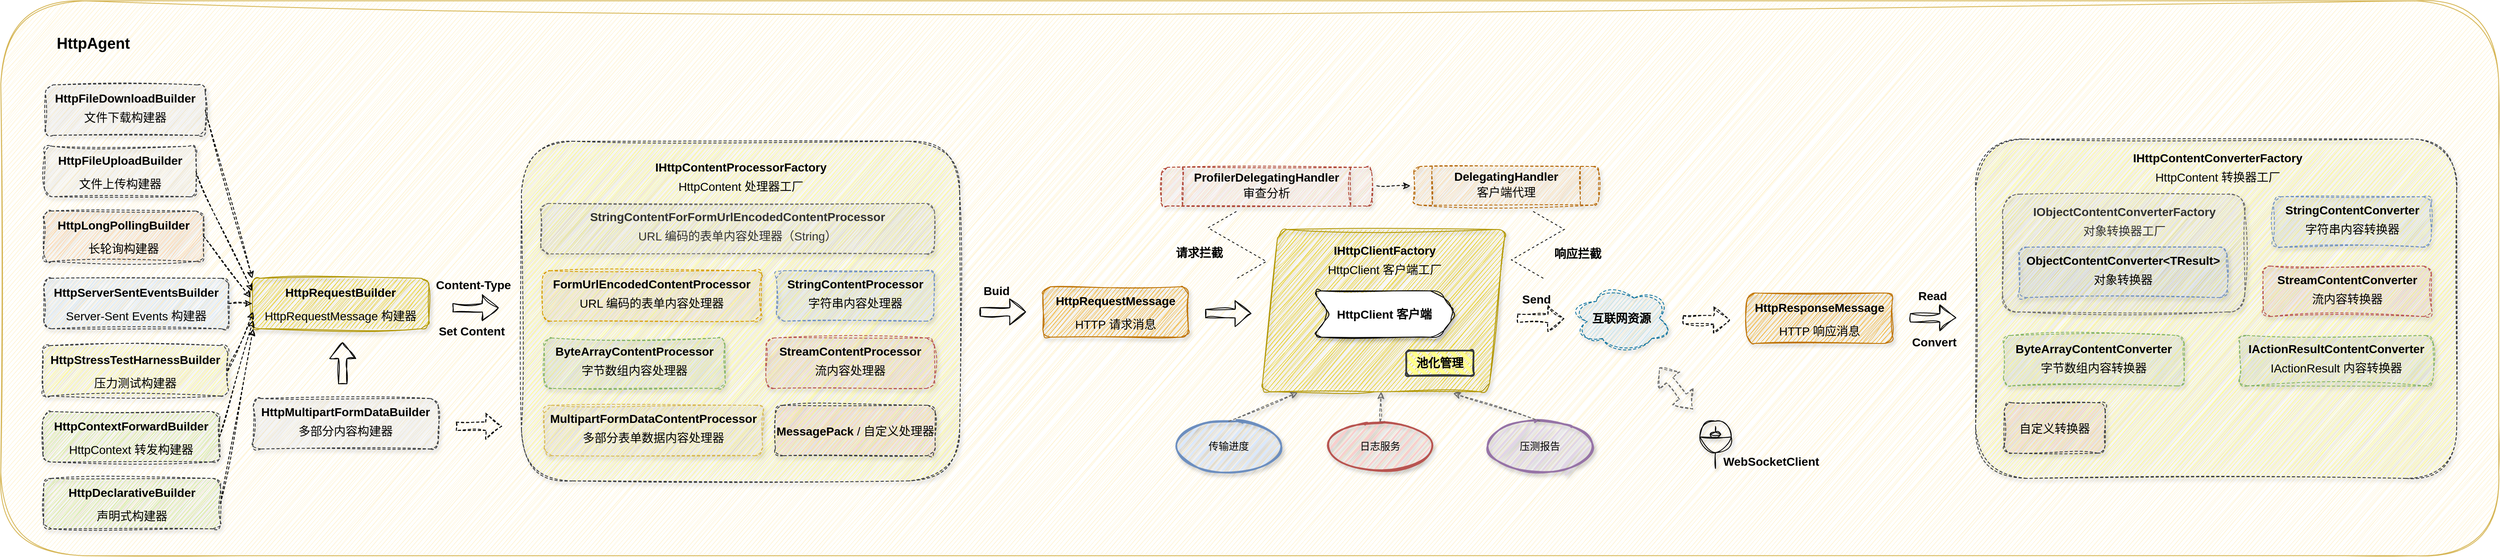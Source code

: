 <mxfile version="24.7.17">
  <diagram name="第 1 页" id="MidELUbckxybCgodSF5H">
    <mxGraphModel dx="4225" dy="2356" grid="1" gridSize="10" guides="1" tooltips="1" connect="1" arrows="1" fold="1" page="1" pageScale="1" pageWidth="827" pageHeight="1169" math="0" shadow="0">
      <root>
        <mxCell id="0" />
        <mxCell id="1" parent="0" />
        <mxCell id="ZTVas6iXDJ7H-JZrCOrF-97" value="" style="rounded=1;whiteSpace=wrap;html=1;sketch=1;curveFitting=1;jiggle=2;fillColor=#fff2cc;strokeColor=#d6b656;" parent="1" vertex="1">
          <mxGeometry x="-500" y="-30" width="2970" height="660" as="geometry" />
        </mxCell>
        <mxCell id="ZTVas6iXDJ7H-JZrCOrF-67" value="" style="rounded=1;whiteSpace=wrap;html=1;fontSize=14;fontStyle=1;labelBackgroundColor=none;glass=0;shadow=1;sketch=1;curveFitting=1;jiggle=2;dashed=1;fillColor=#ffff88;strokeColor=#36393d;" parent="1" vertex="1">
          <mxGeometry x="1848" y="134.5" width="572" height="403.5" as="geometry" />
        </mxCell>
        <mxCell id="vcy5s2Z9tWZKHlSCrvEx-1" value="&lt;div style=&quot;line-height: 200%;&quot;&gt;&lt;br&gt;&lt;/div&gt;" style="rounded=1;whiteSpace=wrap;html=1;fontSize=14;fontStyle=1;labelBackgroundColor=none;glass=0;shadow=1;sketch=1;curveFitting=1;jiggle=2;fillColor=#f5f5f5;strokeColor=#666666;dashed=1;fontColor=#333333;" parent="1" vertex="1">
          <mxGeometry x="1880" y="200" width="288" height="140" as="geometry" />
        </mxCell>
        <mxCell id="ZTVas6iXDJ7H-JZrCOrF-8" value="HttpFileDownloadBuilder&lt;div style=&quot;line-height: 200%;&quot;&gt;&lt;span style=&quot;font-weight: normal;&quot;&gt;文件下载构建器&lt;/span&gt;&lt;/div&gt;" style="rounded=1;whiteSpace=wrap;html=1;fontSize=14;fontStyle=1;labelBackgroundColor=none;glass=0;shadow=1;sketch=1;curveFitting=1;jiggle=2;fillColor=#eeeeee;strokeColor=#36393d;dashed=1;" parent="1" vertex="1">
          <mxGeometry x="-447" y="70" width="190" height="60" as="geometry" />
        </mxCell>
        <mxCell id="ZTVas6iXDJ7H-JZrCOrF-32" value="&lt;div style=&quot;line-height: 200%;&quot;&gt;HttpFileUploadBuilder&lt;/div&gt;&lt;div style=&quot;line-height: 200%;&quot;&gt;&lt;span style=&quot;font-weight: normal;&quot;&gt;文件上传构建器&lt;/span&gt;&lt;/div&gt;" style="rounded=1;whiteSpace=wrap;html=1;fontSize=14;fontStyle=1;labelBackgroundColor=none;glass=0;shadow=1;sketch=1;curveFitting=1;jiggle=2;fillColor=#f9f7ed;strokeColor=#36393d;dashed=1;" parent="1" vertex="1">
          <mxGeometry x="-448" y="143" width="180" height="60" as="geometry" />
        </mxCell>
        <mxCell id="ZTVas6iXDJ7H-JZrCOrF-33" value="&lt;div style=&quot;line-height: 200%;&quot;&gt;HttpLongPollingBuilder&lt;/div&gt;&lt;div style=&quot;line-height: 200%;&quot;&gt;&lt;span style=&quot;font-weight: normal;&quot;&gt;长轮询构建器&lt;/span&gt;&lt;br&gt;&lt;/div&gt;" style="rounded=1;whiteSpace=wrap;html=1;fontSize=14;fontStyle=1;labelBackgroundColor=none;glass=0;shadow=1;sketch=1;curveFitting=1;jiggle=2;fillColor=#ffcc99;strokeColor=#36393d;dashed=1;" parent="1" vertex="1">
          <mxGeometry x="-449" y="220" width="190" height="60" as="geometry" />
        </mxCell>
        <mxCell id="ZTVas6iXDJ7H-JZrCOrF-34" value="&lt;div style=&quot;line-height: 200%;&quot;&gt;HttpServerSentEventsBuilder&lt;br&gt;&lt;/div&gt;&lt;div style=&quot;line-height: 200%;&quot;&gt;&lt;span style=&quot;font-weight: normal;&quot;&gt;Server-Sent Events 构建器&lt;/span&gt;&lt;br&gt;&lt;/div&gt;" style="rounded=1;whiteSpace=wrap;html=1;fontSize=14;fontStyle=1;labelBackgroundColor=none;glass=0;shadow=1;sketch=1;curveFitting=1;jiggle=2;fillColor=#cce5ff;strokeColor=#36393d;dashed=1;" parent="1" vertex="1">
          <mxGeometry x="-449" y="300" width="220" height="60" as="geometry" />
        </mxCell>
        <mxCell id="ZTVas6iXDJ7H-JZrCOrF-35" value="&lt;div style=&quot;line-height: 200%;&quot;&gt;HttpStressTestHarnessBuilder&lt;br&gt;&lt;/div&gt;&lt;div style=&quot;line-height: 200%;&quot;&gt;&lt;span style=&quot;font-weight: normal;&quot;&gt;压力测试构建器&lt;/span&gt;&lt;br&gt;&lt;/div&gt;" style="rounded=1;whiteSpace=wrap;html=1;fontSize=14;fontStyle=1;labelBackgroundColor=none;glass=0;shadow=1;sketch=1;curveFitting=1;jiggle=2;fillColor=#ffff88;strokeColor=#36393d;dashed=1;" parent="1" vertex="1">
          <mxGeometry x="-450" y="380" width="220" height="60" as="geometry" />
        </mxCell>
        <mxCell id="ZTVas6iXDJ7H-JZrCOrF-36" value="&lt;div style=&quot;line-height: 200%;&quot;&gt;HttpContextForwardBuilder&lt;br&gt;&lt;/div&gt;&lt;div style=&quot;line-height: 200%;&quot;&gt;&lt;span style=&quot;background-color: initial; font-weight: 400;&quot;&gt;HttpContext 转发构建器&lt;/span&gt;&lt;br&gt;&lt;/div&gt;" style="rounded=1;whiteSpace=wrap;html=1;fontSize=14;fontStyle=1;labelBackgroundColor=none;glass=0;shadow=1;sketch=1;curveFitting=1;jiggle=2;fillColor=#cdeb8b;strokeColor=#36393d;dashed=1;" parent="1" vertex="1">
          <mxGeometry x="-450" y="458.5" width="210" height="60" as="geometry" />
        </mxCell>
        <mxCell id="ZTVas6iXDJ7H-JZrCOrF-38" value="&lt;div style=&quot;line-height: 200%;&quot;&gt;HttpRequestBuilder&lt;br&gt;&lt;/div&gt;&lt;div style=&quot;line-height: 200%;&quot;&gt;&lt;span style=&quot;background-color: initial; font-weight: 400;&quot;&gt;HttpRequestMessage&amp;nbsp;&lt;/span&gt;&lt;span style=&quot;background-color: initial; font-weight: 400;&quot;&gt;构建器&lt;/span&gt;&lt;br&gt;&lt;/div&gt;" style="rounded=1;whiteSpace=wrap;html=1;fontSize=14;fontStyle=1;labelBackgroundColor=none;glass=0;shadow=1;sketch=1;curveFitting=1;jiggle=2;fillColor=#e3c800;strokeColor=#B09500;fontColor=#000000;" parent="1" vertex="1">
          <mxGeometry x="-201" y="300" width="210" height="60" as="geometry" />
        </mxCell>
        <mxCell id="ZTVas6iXDJ7H-JZrCOrF-39" value="" style="endArrow=classic;html=1;rounded=0;entryX=0;entryY=0;entryDx=0;entryDy=0;sketch=1;curveFitting=1;jiggle=2;flowAnimation=0;dashed=1;exitX=1;exitY=0.5;exitDx=0;exitDy=0;" parent="1" source="ZTVas6iXDJ7H-JZrCOrF-8" target="ZTVas6iXDJ7H-JZrCOrF-38" edge="1">
          <mxGeometry width="50" height="50" relative="1" as="geometry">
            <mxPoint x="-240" y="100" as="sourcePoint" />
            <mxPoint x="-190" y="50" as="targetPoint" />
          </mxGeometry>
        </mxCell>
        <mxCell id="ZTVas6iXDJ7H-JZrCOrF-41" value="" style="endArrow=classic;html=1;rounded=0;entryX=0;entryY=0.25;entryDx=0;entryDy=0;exitX=1;exitY=0.5;exitDx=0;exitDy=0;sketch=1;curveFitting=1;jiggle=2;dashed=1;" parent="1" source="ZTVas6iXDJ7H-JZrCOrF-32" target="ZTVas6iXDJ7H-JZrCOrF-38" edge="1">
          <mxGeometry width="50" height="50" relative="1" as="geometry">
            <mxPoint x="-220" y="250" as="sourcePoint" />
            <mxPoint x="-190" y="140" as="targetPoint" />
          </mxGeometry>
        </mxCell>
        <mxCell id="ZTVas6iXDJ7H-JZrCOrF-42" value="" style="endArrow=classic;html=1;rounded=0;sketch=1;curveFitting=1;jiggle=2;dashed=1;entryX=-0.01;entryY=0.383;entryDx=0;entryDy=0;entryPerimeter=0;exitX=1;exitY=0.5;exitDx=0;exitDy=0;" parent="1" source="ZTVas6iXDJ7H-JZrCOrF-33" target="ZTVas6iXDJ7H-JZrCOrF-38" edge="1">
          <mxGeometry width="50" height="50" relative="1" as="geometry">
            <mxPoint x="-240" y="280" as="sourcePoint" />
            <mxPoint x="-100" y="320" as="targetPoint" />
          </mxGeometry>
        </mxCell>
        <mxCell id="ZTVas6iXDJ7H-JZrCOrF-43" value="" style="endArrow=classic;html=1;rounded=0;exitX=1;exitY=0.5;exitDx=0;exitDy=0;sketch=1;curveFitting=1;jiggle=2;dashed=1;entryX=0;entryY=0.5;entryDx=0;entryDy=0;" parent="1" source="ZTVas6iXDJ7H-JZrCOrF-34" target="ZTVas6iXDJ7H-JZrCOrF-38" edge="1">
          <mxGeometry width="50" height="50" relative="1" as="geometry">
            <mxPoint x="-220" y="370" as="sourcePoint" />
            <mxPoint x="-90" y="340" as="targetPoint" />
          </mxGeometry>
        </mxCell>
        <mxCell id="ZTVas6iXDJ7H-JZrCOrF-44" value="" style="endArrow=classic;html=1;rounded=0;sketch=1;curveFitting=1;jiggle=2;dashed=1;exitX=1;exitY=0.5;exitDx=0;exitDy=0;" parent="1" edge="1" source="ZTVas6iXDJ7H-JZrCOrF-35">
          <mxGeometry width="50" height="50" relative="1" as="geometry">
            <mxPoint x="-230" y="460" as="sourcePoint" />
            <mxPoint x="-200" y="340" as="targetPoint" />
          </mxGeometry>
        </mxCell>
        <mxCell id="ZTVas6iXDJ7H-JZrCOrF-46" value="" style="rounded=1;whiteSpace=wrap;html=1;fontSize=14;fontStyle=1;labelBackgroundColor=none;glass=0;shadow=1;sketch=1;curveFitting=1;jiggle=2;dashed=1;fillColor=#ffff88;strokeColor=#36393d;" parent="1" vertex="1">
          <mxGeometry x="119" y="137" width="521" height="404" as="geometry" />
        </mxCell>
        <mxCell id="ZTVas6iXDJ7H-JZrCOrF-47" value="" style="shape=flexArrow;endArrow=classic;html=1;rounded=0;sketch=1;curveFitting=1;jiggle=2;" parent="1" edge="1">
          <mxGeometry width="50" height="50" relative="1" as="geometry">
            <mxPoint x="664" y="340" as="sourcePoint" />
            <mxPoint x="719" y="340" as="targetPoint" />
          </mxGeometry>
        </mxCell>
        <mxCell id="ZTVas6iXDJ7H-JZrCOrF-48" value="&lt;div style=&quot;line-height: 200%;&quot;&gt;HttpRequestMessage&lt;br&gt;&lt;/div&gt;&lt;div style=&quot;line-height: 200%;&quot;&gt;&lt;span style=&quot;background-color: initial; font-weight: 400;&quot;&gt;HTTP 请求消息&lt;/span&gt;&lt;br&gt;&lt;/div&gt;" style="rounded=1;whiteSpace=wrap;html=1;fontSize=14;fontStyle=1;labelBackgroundColor=none;glass=0;shadow=1;sketch=1;curveFitting=1;jiggle=2;fillColor=#f0a30a;strokeColor=#BD7000;fontColor=#000000;" parent="1" vertex="1">
          <mxGeometry x="739" y="310" width="173" height="60" as="geometry" />
        </mxCell>
        <mxCell id="ZTVas6iXDJ7H-JZrCOrF-53" value="ByteArrayContentProcessor&lt;div style=&quot;line-height: 200%;&quot;&gt;&lt;span style=&quot;font-weight: 400;&quot;&gt;字节数组内容处理器&lt;/span&gt;&lt;br&gt;&lt;/div&gt;" style="rounded=1;whiteSpace=wrap;html=1;fontSize=14;fontStyle=1;labelBackgroundColor=none;glass=0;shadow=1;sketch=1;curveFitting=1;jiggle=2;fillColor=#d5e8d4;strokeColor=#82b366;dashed=1;" parent="1" vertex="1">
          <mxGeometry x="146" y="371" width="215" height="60" as="geometry" />
        </mxCell>
        <mxCell id="ZTVas6iXDJ7H-JZrCOrF-54" value="FormUrlEncodedContentProcessor&lt;div style=&quot;line-height: 200%;&quot;&gt;&lt;span style=&quot;font-weight: 400;&quot;&gt;URL 编码的表单内容处理器&lt;/span&gt;&lt;br&gt;&lt;/div&gt;" style="rounded=1;whiteSpace=wrap;html=1;fontSize=14;fontStyle=1;labelBackgroundColor=none;glass=0;shadow=1;sketch=1;curveFitting=1;jiggle=2;fillColor=#ffe6cc;strokeColor=#d79b00;dashed=1;" parent="1" vertex="1">
          <mxGeometry x="144" y="291" width="260" height="60" as="geometry" />
        </mxCell>
        <mxCell id="ZTVas6iXDJ7H-JZrCOrF-55" value="MultipartFormDataContentProcessor&lt;div style=&quot;line-height: 200%;&quot;&gt;&lt;span style=&quot;font-weight: 400;&quot;&gt;多部分表单数据内容处理器&lt;/span&gt;&lt;br&gt;&lt;/div&gt;" style="rounded=1;whiteSpace=wrap;html=1;fontSize=14;fontStyle=1;labelBackgroundColor=none;glass=0;shadow=1;sketch=1;curveFitting=1;jiggle=2;fillColor=#fff2cc;strokeColor=#d6b656;dashed=1;" parent="1" vertex="1">
          <mxGeometry x="146" y="451" width="260" height="60" as="geometry" />
        </mxCell>
        <mxCell id="ZTVas6iXDJ7H-JZrCOrF-56" value="StreamContentProcessor&lt;div style=&quot;line-height: 200%;&quot;&gt;&lt;span style=&quot;font-weight: 400;&quot;&gt;流内容处理器&lt;/span&gt;&lt;br&gt;&lt;/div&gt;" style="rounded=1;whiteSpace=wrap;html=1;fontSize=14;fontStyle=1;labelBackgroundColor=none;glass=0;shadow=1;sketch=1;curveFitting=1;jiggle=2;fillColor=#f8cecc;strokeColor=#b85450;dashed=1;" parent="1" vertex="1">
          <mxGeometry x="410" y="371" width="200" height="60" as="geometry" />
        </mxCell>
        <mxCell id="ZTVas6iXDJ7H-JZrCOrF-57" value="StringContentForFormUrlEncodedContentProcessor&lt;div style=&quot;line-height: 200%;&quot;&gt;&lt;span style=&quot;font-weight: 400;&quot;&gt;URL 编码的表单内容处理器（String）&lt;/span&gt;&lt;br&gt;&lt;/div&gt;" style="rounded=1;whiteSpace=wrap;html=1;fontSize=14;fontStyle=1;labelBackgroundColor=none;glass=0;shadow=1;sketch=1;curveFitting=1;jiggle=2;fillColor=#f5f5f5;strokeColor=#666666;dashed=1;fontColor=#333333;" parent="1" vertex="1">
          <mxGeometry x="142" y="211" width="468" height="60" as="geometry" />
        </mxCell>
        <mxCell id="ZTVas6iXDJ7H-JZrCOrF-58" value="StringContentProcessor&lt;div style=&quot;line-height: 200%;&quot;&gt;&lt;span style=&quot;font-weight: 400;&quot;&gt;字符串内容处理器&lt;/span&gt;&lt;br&gt;&lt;/div&gt;" style="rounded=1;whiteSpace=wrap;html=1;fontSize=14;fontStyle=1;labelBackgroundColor=none;glass=0;shadow=1;sketch=1;curveFitting=1;jiggle=2;fillColor=#dae8fc;strokeColor=#6c8ebf;dashed=1;" parent="1" vertex="1">
          <mxGeometry x="422" y="291" width="187.5" height="60" as="geometry" />
        </mxCell>
        <mxCell id="ZTVas6iXDJ7H-JZrCOrF-59" value="&lt;span style=&quot;font-size: 14px; font-weight: 700;&quot;&gt;IHttpContentProcessorFactory&lt;/span&gt;&lt;div style=&quot;font-size: 14px; font-weight: 700; line-height: 28px;&quot;&gt;&lt;span style=&quot;font-weight: 400;&quot;&gt;HttpContent 处理器工厂&lt;/span&gt;&lt;/div&gt;" style="text;html=1;align=center;verticalAlign=middle;whiteSpace=wrap;rounded=0;" parent="1" vertex="1">
          <mxGeometry x="259.5" y="167" width="240" height="30" as="geometry" />
        </mxCell>
        <mxCell id="ZTVas6iXDJ7H-JZrCOrF-60" value="&lt;div style=&quot;line-height: 200%;&quot;&gt;&lt;span style=&quot;background-color: initial;&quot;&gt;MessagePack&amp;nbsp;&lt;/span&gt;&lt;span style=&quot;background-color: initial; font-weight: 400;&quot;&gt;/&amp;nbsp;&lt;/span&gt;&lt;span style=&quot;font-weight: 400;&quot;&gt;自定义处理器&lt;/span&gt;&lt;br&gt;&lt;/div&gt;" style="rounded=1;whiteSpace=wrap;html=1;fontSize=14;fontStyle=1;labelBackgroundColor=none;glass=0;shadow=1;sketch=1;curveFitting=1;jiggle=2;fillColor=#ffcccc;strokeColor=#36393d;dashed=1;" parent="1" vertex="1">
          <mxGeometry x="421" y="451" width="190" height="60" as="geometry" />
        </mxCell>
        <mxCell id="ZTVas6iXDJ7H-JZrCOrF-64" value="Content-Type" style="text;html=1;align=center;verticalAlign=middle;whiteSpace=wrap;rounded=0;fontSize=14;fontStyle=1" parent="1" vertex="1">
          <mxGeometry x="7" y="293" width="110" height="30" as="geometry" />
        </mxCell>
        <mxCell id="ZTVas6iXDJ7H-JZrCOrF-66" value="&lt;div style=&quot;line-height: 200%;&quot;&gt;HttpResponseMessage&lt;br&gt;&lt;/div&gt;&lt;div style=&quot;line-height: 200%;&quot;&gt;&lt;span style=&quot;background-color: initial; font-weight: 400;&quot;&gt;HTTP 响应消息&lt;/span&gt;&lt;br&gt;&lt;/div&gt;" style="rounded=1;whiteSpace=wrap;html=1;fontSize=14;fontStyle=1;labelBackgroundColor=none;glass=0;shadow=1;sketch=1;curveFitting=1;jiggle=2;fillColor=#f0a30a;strokeColor=#BD7000;fontColor=#000000;" parent="1" vertex="1">
          <mxGeometry x="1576" y="317.5" width="173" height="60" as="geometry" />
        </mxCell>
        <mxCell id="ZTVas6iXDJ7H-JZrCOrF-68" value="ByteArrayContentConverter&lt;div style=&quot;line-height: 200%;&quot;&gt;&lt;span style=&quot;font-weight: 400;&quot;&gt;字节数组内容转换器&lt;/span&gt;&lt;br&gt;&lt;/div&gt;" style="rounded=1;whiteSpace=wrap;html=1;fontSize=14;fontStyle=1;labelBackgroundColor=none;glass=0;shadow=1;sketch=1;curveFitting=1;jiggle=2;fillColor=#d5e8d4;strokeColor=#82b366;dashed=1;" parent="1" vertex="1">
          <mxGeometry x="1881" y="368" width="215" height="60" as="geometry" />
        </mxCell>
        <mxCell id="ZTVas6iXDJ7H-JZrCOrF-71" value="StreamContentConverter&lt;div style=&quot;line-height: 200%;&quot;&gt;&lt;span style=&quot;font-weight: 400;&quot;&gt;流内容转换器&lt;/span&gt;&lt;br&gt;&lt;/div&gt;" style="rounded=1;whiteSpace=wrap;html=1;fontSize=14;fontStyle=1;labelBackgroundColor=none;glass=0;shadow=1;sketch=1;curveFitting=1;jiggle=2;fillColor=#f8cecc;strokeColor=#b85450;dashed=1;" parent="1" vertex="1">
          <mxGeometry x="2190" y="285.5" width="200" height="60" as="geometry" />
        </mxCell>
        <mxCell id="ZTVas6iXDJ7H-JZrCOrF-72" value="ObjectContentConverter&amp;lt;TResult&amp;gt;&lt;div style=&quot;line-height: 200%;&quot;&gt;&lt;span style=&quot;font-weight: 400;&quot;&gt;对象转换器&lt;/span&gt;&lt;br&gt;&lt;/div&gt;" style="rounded=1;whiteSpace=wrap;html=1;fontSize=14;fontStyle=1;labelBackgroundColor=none;glass=0;shadow=1;sketch=1;curveFitting=1;jiggle=2;fillColor=#dae8fc;strokeColor=#6c8ebf;dashed=1;" parent="1" vertex="1">
          <mxGeometry x="1900" y="263" width="247" height="60" as="geometry" />
        </mxCell>
        <mxCell id="ZTVas6iXDJ7H-JZrCOrF-73" value="StringContentConverter&lt;div style=&quot;line-height: 200%;&quot;&gt;&lt;span style=&quot;font-weight: 400;&quot;&gt;字符串内容转换器&lt;/span&gt;&lt;br&gt;&lt;/div&gt;" style="rounded=1;whiteSpace=wrap;html=1;fontSize=14;fontStyle=1;labelBackgroundColor=none;glass=0;shadow=1;sketch=1;curveFitting=1;jiggle=2;fillColor=#dae8fc;strokeColor=#6c8ebf;dashed=1;" parent="1" vertex="1">
          <mxGeometry x="2202" y="203" width="187.5" height="60" as="geometry" />
        </mxCell>
        <mxCell id="ZTVas6iXDJ7H-JZrCOrF-74" value="&lt;span style=&quot;font-size: 14px;&quot;&gt;&lt;b&gt;IHttpContentConverterFactory&lt;/b&gt;&lt;/span&gt;&lt;br&gt;&lt;div style=&quot;font-size: 14px; font-weight: 700; line-height: 28px;&quot;&gt;&lt;span style=&quot;font-weight: 400;&quot;&gt;HttpContent 转换器工厂&lt;/span&gt;&lt;/div&gt;" style="text;html=1;align=center;verticalAlign=middle;whiteSpace=wrap;rounded=0;" parent="1" vertex="1">
          <mxGeometry x="2016" y="155.5" width="240" height="30" as="geometry" />
        </mxCell>
        <mxCell id="ZTVas6iXDJ7H-JZrCOrF-75" value="&lt;div style=&quot;line-height: 200%;&quot;&gt;&lt;span style=&quot;font-weight: 400;&quot;&gt;自定义转换器&lt;/span&gt;&lt;br&gt;&lt;/div&gt;" style="rounded=1;whiteSpace=wrap;html=1;fontSize=14;fontStyle=1;labelBackgroundColor=none;glass=0;shadow=1;sketch=1;curveFitting=1;jiggle=2;fillColor=#ffcccc;strokeColor=#36393d;dashed=1;" parent="1" vertex="1">
          <mxGeometry x="1882" y="448" width="120" height="60" as="geometry" />
        </mxCell>
        <mxCell id="ZTVas6iXDJ7H-JZrCOrF-76" value="&lt;p style=&quot;line-height: 100%;&quot;&gt;&lt;b&gt;&lt;font style=&quot;font-size: 14px;&quot;&gt;互联网资源&lt;/font&gt;&lt;/b&gt;&lt;/p&gt;" style="ellipse;shape=cloud;whiteSpace=wrap;html=1;sketch=1;curveFitting=1;jiggle=2;shadow=1;fillColor=#b1ddf0;strokeColor=#10739e;dashed=1;" parent="1" vertex="1">
          <mxGeometry x="1367" y="307.5" width="120" height="80" as="geometry" />
        </mxCell>
        <mxCell id="ZTVas6iXDJ7H-JZrCOrF-79" value="" style="shape=parallelogram;perimeter=parallelogramPerimeter;whiteSpace=wrap;html=1;fixedSize=1;rounded=1;sketch=1;curveFitting=1;jiggle=2;shadow=1;fillColor=#e3c800;strokeColor=#B09500;fontColor=#000000;" parent="1" vertex="1">
          <mxGeometry x="999" y="242" width="290" height="193" as="geometry" />
        </mxCell>
        <mxCell id="ZTVas6iXDJ7H-JZrCOrF-78" value="&lt;font style=&quot;font-size: 14px;&quot;&gt;&lt;b&gt;HttpClient 客户端&lt;/b&gt;&lt;/font&gt;" style="shape=step;perimeter=stepPerimeter;whiteSpace=wrap;html=1;fixedSize=1;rounded=1;sketch=1;curveFitting=1;jiggle=2;shadow=1;" parent="1" vertex="1">
          <mxGeometry x="1060" y="315" width="170" height="55" as="geometry" />
        </mxCell>
        <mxCell id="ZTVas6iXDJ7H-JZrCOrF-80" value="&lt;span style=&quot;font-size: 14px; font-weight: 700;&quot;&gt;IHttpClientFactory&lt;/span&gt;&lt;div style=&quot;font-size: 14px; font-weight: 700; line-height: 28px;&quot;&gt;&lt;span style=&quot;font-weight: 400;&quot;&gt;HttpClient 客户端工厂&lt;/span&gt;&lt;/div&gt;" style="text;html=1;align=center;verticalAlign=middle;whiteSpace=wrap;rounded=0;" parent="1" vertex="1">
          <mxGeometry x="1058" y="266" width="175" height="30" as="geometry" />
        </mxCell>
        <mxCell id="ZTVas6iXDJ7H-JZrCOrF-81" value="&lt;b&gt;&lt;font style=&quot;font-size: 14px;&quot;&gt;池化管理&lt;/font&gt;&lt;/b&gt;" style="rounded=1;whiteSpace=wrap;html=1;strokeWidth=2;fillWeight=4;hachureGap=8;hachureAngle=45;fillColor=#ffff88;sketch=1;strokeColor=#36393d;" parent="1" vertex="1">
          <mxGeometry x="1171" y="386" width="80" height="30" as="geometry" />
        </mxCell>
        <mxCell id="ZTVas6iXDJ7H-JZrCOrF-83" value="" style="shape=flexArrow;endArrow=classic;html=1;rounded=0;sketch=1;curveFitting=1;jiggle=2;dashed=1;" parent="1" edge="1">
          <mxGeometry width="50" height="50" relative="1" as="geometry">
            <mxPoint x="1303" y="347.5" as="sourcePoint" />
            <mxPoint x="1359" y="348" as="targetPoint" />
          </mxGeometry>
        </mxCell>
        <mxCell id="ZTVas6iXDJ7H-JZrCOrF-87" value="" style="shape=flexArrow;endArrow=classic;html=1;rounded=0;sketch=1;curveFitting=1;jiggle=2;" parent="1" edge="1">
          <mxGeometry width="50" height="50" relative="1" as="geometry">
            <mxPoint x="37" y="335" as="sourcePoint" />
            <mxPoint x="92" y="335" as="targetPoint" />
          </mxGeometry>
        </mxCell>
        <mxCell id="ZTVas6iXDJ7H-JZrCOrF-88" value="" style="shape=flexArrow;endArrow=classic;html=1;rounded=0;sketch=1;curveFitting=1;jiggle=2;" parent="1" edge="1">
          <mxGeometry width="50" height="50" relative="1" as="geometry">
            <mxPoint x="932" y="342" as="sourcePoint" />
            <mxPoint x="987" y="342" as="targetPoint" />
          </mxGeometry>
        </mxCell>
        <mxCell id="ZTVas6iXDJ7H-JZrCOrF-89" value="" style="shape=flexArrow;endArrow=classic;html=1;rounded=0;sketch=1;curveFitting=1;jiggle=2;dashed=1;" parent="1" edge="1">
          <mxGeometry width="50" height="50" relative="1" as="geometry">
            <mxPoint x="1500" y="349.25" as="sourcePoint" />
            <mxPoint x="1556" y="349.75" as="targetPoint" />
          </mxGeometry>
        </mxCell>
        <mxCell id="ZTVas6iXDJ7H-JZrCOrF-90" value="" style="shape=flexArrow;endArrow=classic;html=1;rounded=0;sketch=1;curveFitting=1;jiggle=2;" parent="1" edge="1">
          <mxGeometry width="50" height="50" relative="1" as="geometry">
            <mxPoint x="1770" y="347" as="sourcePoint" />
            <mxPoint x="1825" y="347" as="targetPoint" />
          </mxGeometry>
        </mxCell>
        <mxCell id="ZTVas6iXDJ7H-JZrCOrF-93" value="&lt;b&gt;&lt;font style=&quot;font-size: 14px;&quot;&gt;DelegatingHandler&lt;/font&gt;&lt;/b&gt;&lt;div style=&quot;line-height: 170%;&quot;&gt;&lt;span style=&quot;font-size: 14px;&quot;&gt;客户端代理&lt;/span&gt;&lt;/div&gt;" style="shape=process;whiteSpace=wrap;html=1;backgroundOutline=1;rounded=1;sketch=1;curveFitting=1;jiggle=2;shadow=1;dashed=1;fillColor=#fad7ac;strokeColor=#b46504;" parent="1" vertex="1">
          <mxGeometry x="1180" y="167" width="220" height="46" as="geometry" />
        </mxCell>
        <mxCell id="ZTVas6iXDJ7H-JZrCOrF-94" value="&lt;span style=&quot;font-size: 14px;&quot;&gt;&lt;b&gt;ProfilerDelegatingHandler&lt;/b&gt;&lt;/span&gt;&lt;br&gt;&lt;div style=&quot;line-height: 170%;&quot;&gt;&lt;span style=&quot;font-size: 14px;&quot;&gt;审查分析&lt;/span&gt;&lt;/div&gt;" style="shape=process;whiteSpace=wrap;html=1;backgroundOutline=1;rounded=1;sketch=1;curveFitting=1;jiggle=2;shadow=1;dashed=1;fillColor=#fad9d5;strokeColor=#ae4132;" parent="1" vertex="1">
          <mxGeometry x="880" y="168" width="250" height="46" as="geometry" />
        </mxCell>
        <mxCell id="ZTVas6iXDJ7H-JZrCOrF-95" value="" style="edgeStyle=isometricEdgeStyle;endArrow=none;html=1;rounded=0;dashed=1;" parent="1" edge="1">
          <mxGeometry width="50" height="100" relative="1" as="geometry">
            <mxPoint x="970" y="300" as="sourcePoint" />
            <mxPoint x="970" y="220" as="targetPoint" />
          </mxGeometry>
        </mxCell>
        <mxCell id="ZTVas6iXDJ7H-JZrCOrF-96" value="" style="edgeStyle=isometricEdgeStyle;endArrow=none;html=1;elbow=vertical;rounded=0;entryX=0.623;entryY=1.152;entryDx=0;entryDy=0;entryPerimeter=0;dashed=1;" parent="1" edge="1">
          <mxGeometry width="50" height="100" relative="1" as="geometry">
            <mxPoint x="1334" y="300" as="sourcePoint" />
            <mxPoint x="1321.06" y="219.992" as="targetPoint" />
          </mxGeometry>
        </mxCell>
        <mxCell id="ZTVas6iXDJ7H-JZrCOrF-98" value="HttpAgent" style="text;html=1;align=center;verticalAlign=middle;whiteSpace=wrap;rounded=0;fontStyle=1;fontSize=18;" parent="1" vertex="1">
          <mxGeometry x="-435" y="6" width="90" height="30" as="geometry" />
        </mxCell>
        <mxCell id="ItCfuRKOS2c9ah3ZGKx9-1" value="IActionResultContentConverter&lt;div style=&quot;line-height: 200%;&quot;&gt;&lt;span style=&quot;font-weight: 400;&quot;&gt;IActionResult 内容转换器&lt;/span&gt;&lt;br&gt;&lt;/div&gt;" style="rounded=1;whiteSpace=wrap;html=1;fontSize=14;fontStyle=1;labelBackgroundColor=none;glass=0;shadow=1;sketch=1;curveFitting=1;jiggle=2;fillColor=#d5e8d4;strokeColor=#82b366;dashed=1;" parent="1" vertex="1">
          <mxGeometry x="2162" y="368" width="230" height="60" as="geometry" />
        </mxCell>
        <mxCell id="vcy5s2Z9tWZKHlSCrvEx-2" value="&lt;span style=&quot;color: rgb(51, 51, 51); font-size: 14px; font-weight: 700;&quot;&gt;IObjectContentConverterFactory&lt;/span&gt;&lt;div style=&quot;color: rgb(51, 51, 51); font-size: 14px; font-weight: 700; line-height: 28px;&quot;&gt;&lt;span style=&quot;font-weight: 400;&quot;&gt;对象转换器工厂&lt;/span&gt;&lt;/div&gt;" style="text;html=1;align=center;verticalAlign=middle;whiteSpace=wrap;rounded=0;" parent="1" vertex="1">
          <mxGeometry x="1905" y="220" width="240" height="30" as="geometry" />
        </mxCell>
        <mxCell id="vcy5s2Z9tWZKHlSCrvEx-3" value="" style="endArrow=classic;html=1;rounded=0;entryX=0;entryY=0.5;entryDx=0;entryDy=0;dashed=1;sketch=1;curveFitting=1;jiggle=2;shadow=1;" parent="1" edge="1">
          <mxGeometry width="50" height="50" relative="1" as="geometry">
            <mxPoint x="1136" y="190" as="sourcePoint" />
            <mxPoint x="1176" y="190" as="targetPoint" />
          </mxGeometry>
        </mxCell>
        <mxCell id="awtECVfnWK-pebtbf7MO-1" value="日志服务" style="ellipse;whiteSpace=wrap;html=1;strokeWidth=2;fillWeight=2;hachureGap=8;fillColor=#f8cecc;fillStyle=dots;sketch=1;shadow=1;strokeColor=#b85450;" parent="1" vertex="1">
          <mxGeometry x="1080" y="470" width="120" height="60" as="geometry" />
        </mxCell>
        <mxCell id="awtECVfnWK-pebtbf7MO-2" value="HttpMultipartFormDataBuilder&lt;br&gt;&lt;div style=&quot;line-height: 200%;&quot;&gt;&lt;span style=&quot;background-color: initial; font-weight: 400;&quot;&gt;多部分内容&lt;/span&gt;&lt;span style=&quot;font-weight: normal;&quot;&gt;构建器&lt;/span&gt;&lt;/div&gt;" style="rounded=1;whiteSpace=wrap;html=1;fontSize=14;fontStyle=1;labelBackgroundColor=none;glass=0;shadow=1;sketch=1;curveFitting=1;jiggle=2;fillColor=#eeeeee;strokeColor=#36393d;dashed=1;" parent="1" vertex="1">
          <mxGeometry x="-200" y="443" width="220" height="60" as="geometry" />
        </mxCell>
        <mxCell id="awtECVfnWK-pebtbf7MO-5" value="" style="shape=flexArrow;endArrow=classic;html=1;rounded=0;sketch=1;curveFitting=1;jiggle=2;" parent="1" edge="1">
          <mxGeometry width="50" height="50" relative="1" as="geometry">
            <mxPoint x="-93.5" y="426" as="sourcePoint" />
            <mxPoint x="-93.5" y="376" as="targetPoint" />
          </mxGeometry>
        </mxCell>
        <mxCell id="awtECVfnWK-pebtbf7MO-6" value="" style="shape=flexArrow;endArrow=classic;html=1;rounded=0;sketch=1;curveFitting=1;jiggle=2;dashed=1;" parent="1" edge="1">
          <mxGeometry width="50" height="50" relative="1" as="geometry">
            <mxPoint x="41" y="476" as="sourcePoint" />
            <mxPoint x="96" y="476" as="targetPoint" />
          </mxGeometry>
        </mxCell>
        <mxCell id="awtECVfnWK-pebtbf7MO-7" value="压测报告" style="ellipse;whiteSpace=wrap;html=1;strokeWidth=2;fillWeight=2;hachureGap=8;fillColor=#e1d5e7;fillStyle=dots;sketch=1;shadow=1;strokeColor=#9673a6;" parent="1" vertex="1">
          <mxGeometry x="1270" y="470" width="120" height="60" as="geometry" />
        </mxCell>
        <mxCell id="awtECVfnWK-pebtbf7MO-8" value="传输进度" style="ellipse;whiteSpace=wrap;html=1;strokeWidth=2;fillWeight=2;hachureGap=8;fillColor=#dae8fc;fillStyle=dots;sketch=1;shadow=1;strokeColor=#6c8ebf;" parent="1" vertex="1">
          <mxGeometry x="900" y="470" width="120" height="60" as="geometry" />
        </mxCell>
        <mxCell id="awtECVfnWK-pebtbf7MO-10" value="Buid" style="text;html=1;align=center;verticalAlign=middle;whiteSpace=wrap;rounded=0;fontSize=14;fontStyle=1" parent="1" vertex="1">
          <mxGeometry x="629" y="300" width="110" height="30" as="geometry" />
        </mxCell>
        <mxCell id="awtECVfnWK-pebtbf7MO-11" value="Send" style="text;html=1;align=center;verticalAlign=middle;whiteSpace=wrap;rounded=0;fontSize=14;fontStyle=1" parent="1" vertex="1">
          <mxGeometry x="1271" y="310" width="110" height="30" as="geometry" />
        </mxCell>
        <mxCell id="awtECVfnWK-pebtbf7MO-14" value="Read" style="text;html=1;align=center;verticalAlign=middle;whiteSpace=wrap;rounded=0;fontSize=14;fontStyle=1" parent="1" vertex="1">
          <mxGeometry x="1742" y="306" width="110" height="30" as="geometry" />
        </mxCell>
        <mxCell id="awtECVfnWK-pebtbf7MO-15" value="" style="endArrow=classic;html=1;rounded=0;entryX=0.148;entryY=1.005;entryDx=0;entryDy=0;entryPerimeter=0;sketch=1;curveFitting=1;jiggle=2;shadow=1;dashed=1;strokeColor=#666666;" parent="1" target="ZTVas6iXDJ7H-JZrCOrF-79" edge="1">
          <mxGeometry width="50" height="50" relative="1" as="geometry">
            <mxPoint x="960" y="470" as="sourcePoint" />
            <mxPoint x="1010" y="420" as="targetPoint" />
          </mxGeometry>
        </mxCell>
        <mxCell id="awtECVfnWK-pebtbf7MO-16" value="" style="endArrow=classic;html=1;rounded=0;sketch=1;curveFitting=1;jiggle=2;shadow=1;dashed=1;strokeColor=#666666;" parent="1" target="ZTVas6iXDJ7H-JZrCOrF-79" edge="1">
          <mxGeometry width="50" height="50" relative="1" as="geometry">
            <mxPoint x="1140" y="470" as="sourcePoint" />
            <mxPoint x="1190" y="420" as="targetPoint" />
          </mxGeometry>
        </mxCell>
        <mxCell id="awtECVfnWK-pebtbf7MO-18" value="" style="endArrow=classic;html=1;rounded=0;entryX=0.786;entryY=1.01;entryDx=0;entryDy=0;entryPerimeter=0;sketch=1;curveFitting=1;jiggle=2;shadow=1;dashed=1;strokeColor=#666666;" parent="1" target="ZTVas6iXDJ7H-JZrCOrF-79" edge="1">
          <mxGeometry width="50" height="50" relative="1" as="geometry">
            <mxPoint x="1330" y="470" as="sourcePoint" />
            <mxPoint x="1380" y="420" as="targetPoint" />
          </mxGeometry>
        </mxCell>
        <mxCell id="awtECVfnWK-pebtbf7MO-19" value="请求拦截" style="text;html=1;align=center;verticalAlign=middle;whiteSpace=wrap;rounded=0;fontSize=14;fontStyle=1" parent="1" vertex="1">
          <mxGeometry x="870" y="255" width="110" height="30" as="geometry" />
        </mxCell>
        <mxCell id="awtECVfnWK-pebtbf7MO-20" value="响应拦截" style="text;html=1;align=center;verticalAlign=middle;whiteSpace=wrap;rounded=0;fontSize=14;fontStyle=1" parent="1" vertex="1">
          <mxGeometry x="1320" y="255.5" width="110" height="30" as="geometry" />
        </mxCell>
        <mxCell id="awtECVfnWK-pebtbf7MO-21" value="Set Content" style="text;html=1;align=center;verticalAlign=middle;whiteSpace=wrap;rounded=0;fontSize=14;fontStyle=1" parent="1" vertex="1">
          <mxGeometry x="5" y="348" width="110" height="30" as="geometry" />
        </mxCell>
        <mxCell id="awtECVfnWK-pebtbf7MO-22" value="Convert" style="text;html=1;align=center;verticalAlign=middle;whiteSpace=wrap;rounded=0;fontSize=14;fontStyle=1" parent="1" vertex="1">
          <mxGeometry x="1744" y="361" width="110" height="30" as="geometry" />
        </mxCell>
        <mxCell id="awtECVfnWK-pebtbf7MO-23" value="" style="verticalLabelPosition=bottom;aspect=fixed;html=1;verticalAlign=top;fillColor=strokeColor;align=center;outlineConnect=0;shape=mxgraph.fluid_power.x11870;points=[[0.5,1,0]];sketch=1;curveFitting=1;jiggle=2;shadow=1;" parent="1" vertex="1">
          <mxGeometry x="1520" y="470" width="37.44" height="56.18" as="geometry" />
        </mxCell>
        <mxCell id="awtECVfnWK-pebtbf7MO-24" value="WebSocketClient" style="text;html=1;align=center;verticalAlign=middle;whiteSpace=wrap;rounded=0;fontSize=14;fontStyle=1" parent="1" vertex="1">
          <mxGeometry x="1530" y="503" width="150" height="30" as="geometry" />
        </mxCell>
        <mxCell id="fZrPMFSZ2sT8OrPW5bAN-1" value="" style="shape=flexArrow;endArrow=classic;startArrow=classic;html=1;rounded=1;sketch=1;curveFitting=1;jiggle=2;shadow=1;dashed=1;strokeColor=#666666;" parent="1" edge="1">
          <mxGeometry width="100" height="100" relative="1" as="geometry">
            <mxPoint x="1472" y="406" as="sourcePoint" />
            <mxPoint x="1512" y="456" as="targetPoint" />
          </mxGeometry>
        </mxCell>
        <mxCell id="ZTVas6iXDJ7H-JZrCOrF-45" value="" style="endArrow=classic;html=1;rounded=0;sketch=1;curveFitting=1;jiggle=2;dashed=1;exitX=1;exitY=0.5;exitDx=0;exitDy=0;" parent="1" edge="1" source="ZTVas6iXDJ7H-JZrCOrF-36">
          <mxGeometry width="50" height="50" relative="1" as="geometry">
            <mxPoint x="-240" y="550" as="sourcePoint" />
            <mxPoint x="-200" y="350" as="targetPoint" />
          </mxGeometry>
        </mxCell>
        <mxCell id="qrYnRkxwrIGWfmc0tUdM-1" value="&lt;div style=&quot;line-height: 200%;&quot;&gt;HttpDeclarativeBuilder&lt;br&gt;&lt;/div&gt;&lt;div style=&quot;line-height: 200%;&quot;&gt;&lt;span style=&quot;background-color: initial; font-weight: 400;&quot;&gt;声明式构建器&lt;/span&gt;&lt;br&gt;&lt;/div&gt;" style="rounded=1;whiteSpace=wrap;html=1;fontSize=14;fontStyle=1;labelBackgroundColor=none;glass=0;shadow=1;sketch=1;curveFitting=1;jiggle=2;fillColor=#cdeb8b;strokeColor=#36393d;dashed=1;" vertex="1" parent="1">
          <mxGeometry x="-449" y="538" width="210" height="60" as="geometry" />
        </mxCell>
        <mxCell id="qrYnRkxwrIGWfmc0tUdM-2" value="" style="endArrow=classic;html=1;rounded=0;sketch=1;curveFitting=1;jiggle=2;dashed=1;exitX=1;exitY=0.5;exitDx=0;exitDy=0;" edge="1" parent="1" source="qrYnRkxwrIGWfmc0tUdM-1">
          <mxGeometry width="50" height="50" relative="1" as="geometry">
            <mxPoint x="-230" y="500" as="sourcePoint" />
            <mxPoint x="-200" y="360" as="targetPoint" />
          </mxGeometry>
        </mxCell>
      </root>
    </mxGraphModel>
  </diagram>
</mxfile>
